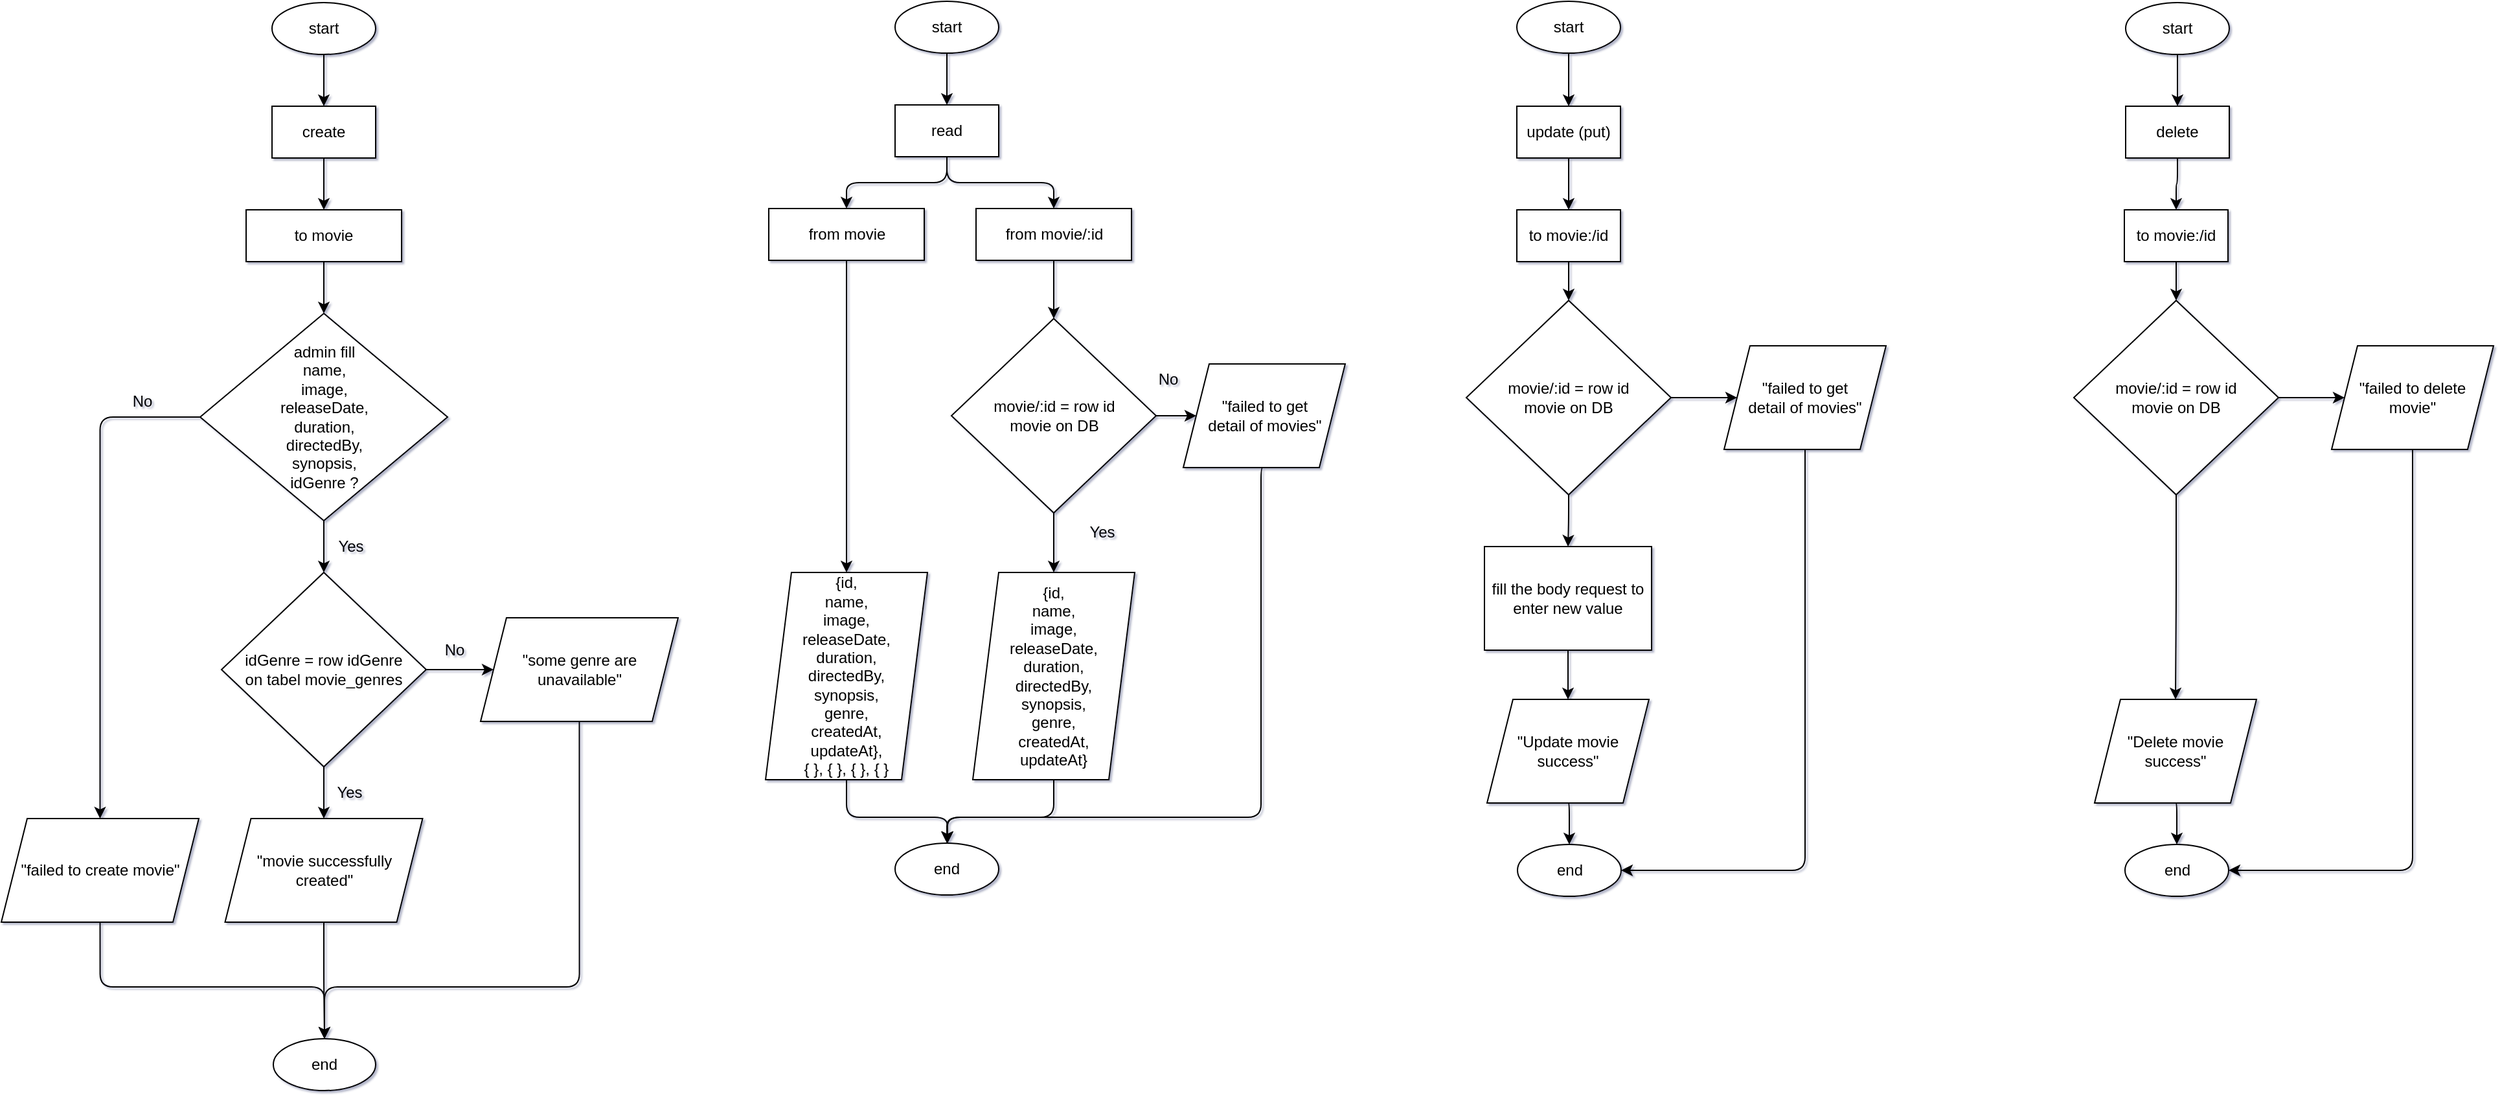 <mxfile version="14.2.7" type="github">
  <diagram id="C5RBs43oDa-KdzZeNtuy" name="Page-1">
    <mxGraphModel dx="1840" dy="745" grid="0" gridSize="10" guides="1" tooltips="1" connect="1" arrows="1" fold="1" page="1" pageScale="1" pageWidth="827" pageHeight="1169" math="0" shadow="1">
      <root>
        <mxCell id="WIyWlLk6GJQsqaUBKTNV-0" />
        <mxCell id="WIyWlLk6GJQsqaUBKTNV-1" parent="WIyWlLk6GJQsqaUBKTNV-0" />
        <mxCell id="1Lqu4vhv5BZ-MltqSv_L-24" style="edgeStyle=orthogonalEdgeStyle;orthogonalLoop=1;jettySize=auto;html=1;exitX=0.5;exitY=1;exitDx=0;exitDy=0;entryX=0.5;entryY=0;entryDx=0;entryDy=0;" edge="1" parent="WIyWlLk6GJQsqaUBKTNV-1" source="MoTgqKSm8f_fm_r_Ugwx-3" target="1Lqu4vhv5BZ-MltqSv_L-11">
          <mxGeometry relative="1" as="geometry" />
        </mxCell>
        <mxCell id="MoTgqKSm8f_fm_r_Ugwx-3" value="delete" style="whiteSpace=wrap;html=1;" parent="WIyWlLk6GJQsqaUBKTNV-1" vertex="1">
          <mxGeometry x="1670" y="120" width="80" height="40" as="geometry" />
        </mxCell>
        <mxCell id="MoTgqKSm8f_fm_r_Ugwx-129" style="edgeStyle=orthogonalEdgeStyle;orthogonalLoop=1;jettySize=auto;html=1;exitX=0.5;exitY=1;exitDx=0;exitDy=0;entryX=0.5;entryY=0;entryDx=0;entryDy=0;" parent="WIyWlLk6GJQsqaUBKTNV-1" source="MoTgqKSm8f_fm_r_Ugwx-4" target="MoTgqKSm8f_fm_r_Ugwx-125" edge="1">
          <mxGeometry relative="1" as="geometry" />
        </mxCell>
        <mxCell id="MoTgqKSm8f_fm_r_Ugwx-4" value="update (put)" style="whiteSpace=wrap;html=1;" parent="WIyWlLk6GJQsqaUBKTNV-1" vertex="1">
          <mxGeometry x="1200" y="120" width="80" height="40" as="geometry" />
        </mxCell>
        <mxCell id="MoTgqKSm8f_fm_r_Ugwx-130" style="edgeStyle=orthogonalEdgeStyle;orthogonalLoop=1;jettySize=auto;html=1;exitX=0.5;exitY=1;exitDx=0;exitDy=0;entryX=0.5;entryY=0;entryDx=0;entryDy=0;" parent="WIyWlLk6GJQsqaUBKTNV-1" source="MoTgqKSm8f_fm_r_Ugwx-7" target="MoTgqKSm8f_fm_r_Ugwx-4" edge="1">
          <mxGeometry relative="1" as="geometry" />
        </mxCell>
        <mxCell id="MoTgqKSm8f_fm_r_Ugwx-7" value="start" style="ellipse;whiteSpace=wrap;html=1;" parent="WIyWlLk6GJQsqaUBKTNV-1" vertex="1">
          <mxGeometry x="1200" y="39" width="80" height="40" as="geometry" />
        </mxCell>
        <mxCell id="1Lqu4vhv5BZ-MltqSv_L-23" style="edgeStyle=orthogonalEdgeStyle;orthogonalLoop=1;jettySize=auto;html=1;exitX=0.5;exitY=1;exitDx=0;exitDy=0;entryX=0.5;entryY=0;entryDx=0;entryDy=0;" edge="1" parent="WIyWlLk6GJQsqaUBKTNV-1" source="MoTgqKSm8f_fm_r_Ugwx-8" target="MoTgqKSm8f_fm_r_Ugwx-3">
          <mxGeometry relative="1" as="geometry" />
        </mxCell>
        <mxCell id="MoTgqKSm8f_fm_r_Ugwx-8" value="start" style="ellipse;whiteSpace=wrap;html=1;" parent="WIyWlLk6GJQsqaUBKTNV-1" vertex="1">
          <mxGeometry x="1670" y="40" width="80" height="40" as="geometry" />
        </mxCell>
        <mxCell id="MoTgqKSm8f_fm_r_Ugwx-38" value="" style="group;" parent="WIyWlLk6GJQsqaUBKTNV-1" vertex="1" connectable="0">
          <mxGeometry x="620" y="39" width="447.5" height="690" as="geometry" />
        </mxCell>
        <mxCell id="MoTgqKSm8f_fm_r_Ugwx-2" value="read" style="whiteSpace=wrap;html=1;" parent="MoTgqKSm8f_fm_r_Ugwx-38" vertex="1">
          <mxGeometry x="100" y="80" width="80" height="40" as="geometry" />
        </mxCell>
        <mxCell id="MoTgqKSm8f_fm_r_Ugwx-13" style="edgeStyle=orthogonalEdgeStyle;orthogonalLoop=1;jettySize=auto;html=1;exitX=0.5;exitY=1;exitDx=0;exitDy=0;" parent="MoTgqKSm8f_fm_r_Ugwx-38" source="MoTgqKSm8f_fm_r_Ugwx-6" target="MoTgqKSm8f_fm_r_Ugwx-2" edge="1">
          <mxGeometry relative="1" as="geometry" />
        </mxCell>
        <mxCell id="MoTgqKSm8f_fm_r_Ugwx-6" value="start" style="ellipse;whiteSpace=wrap;html=1;" parent="MoTgqKSm8f_fm_r_Ugwx-38" vertex="1">
          <mxGeometry x="100" width="80" height="40" as="geometry" />
        </mxCell>
        <mxCell id="MoTgqKSm8f_fm_r_Ugwx-12" value="{id,&lt;br&gt;name,&lt;br&gt;image,&lt;br&gt;releaseDate,&lt;br&gt;duration,&lt;br&gt;directedBy,&lt;br&gt;synopsis,&lt;br&gt;genre,&lt;br&gt;createdAt,&lt;br&gt;updateAt}" style="shape=parallelogram;perimeter=parallelogramPerimeter;whiteSpace=wrap;html=1;fixedSize=1;" parent="MoTgqKSm8f_fm_r_Ugwx-38" vertex="1">
          <mxGeometry x="160" y="441" width="125" height="160" as="geometry" />
        </mxCell>
        <mxCell id="MoTgqKSm8f_fm_r_Ugwx-15" value="from movie" style="whiteSpace=wrap;html=1;" parent="MoTgqKSm8f_fm_r_Ugwx-38" vertex="1">
          <mxGeometry x="2.5" y="160" width="120" height="40" as="geometry" />
        </mxCell>
        <mxCell id="MoTgqKSm8f_fm_r_Ugwx-19" style="edgeStyle=orthogonalEdgeStyle;orthogonalLoop=1;jettySize=auto;html=1;exitX=0.5;exitY=1;exitDx=0;exitDy=0;entryX=0.5;entryY=0;entryDx=0;entryDy=0;" parent="MoTgqKSm8f_fm_r_Ugwx-38" source="MoTgqKSm8f_fm_r_Ugwx-2" target="MoTgqKSm8f_fm_r_Ugwx-15" edge="1">
          <mxGeometry relative="1" as="geometry" />
        </mxCell>
        <mxCell id="MoTgqKSm8f_fm_r_Ugwx-16" value="from movie/:id" style="whiteSpace=wrap;html=1;" parent="MoTgqKSm8f_fm_r_Ugwx-38" vertex="1">
          <mxGeometry x="162.5" y="160" width="120" height="40" as="geometry" />
        </mxCell>
        <mxCell id="MoTgqKSm8f_fm_r_Ugwx-20" style="edgeStyle=orthogonalEdgeStyle;orthogonalLoop=1;jettySize=auto;html=1;exitX=0.5;exitY=1;exitDx=0;exitDy=0;entryX=0.5;entryY=0;entryDx=0;entryDy=0;" parent="MoTgqKSm8f_fm_r_Ugwx-38" source="MoTgqKSm8f_fm_r_Ugwx-2" target="MoTgqKSm8f_fm_r_Ugwx-16" edge="1">
          <mxGeometry relative="1" as="geometry" />
        </mxCell>
        <mxCell id="MoTgqKSm8f_fm_r_Ugwx-17" value="{id,&lt;br&gt;name,&lt;br&gt;image,&lt;br&gt;releaseDate,&lt;br&gt;duration,&lt;br&gt;directedBy,&lt;br&gt;synopsis,&lt;br&gt;genre,&lt;br&gt;createdAt,&lt;br&gt;updateAt},&lt;br&gt;{ }, { }, { }, { }" style="shape=parallelogram;perimeter=parallelogramPerimeter;whiteSpace=wrap;html=1;fixedSize=1;" parent="MoTgqKSm8f_fm_r_Ugwx-38" vertex="1">
          <mxGeometry y="441" width="125" height="160" as="geometry" />
        </mxCell>
        <mxCell id="MoTgqKSm8f_fm_r_Ugwx-34" style="edgeStyle=orthogonalEdgeStyle;orthogonalLoop=1;jettySize=auto;html=1;exitX=0.5;exitY=1;exitDx=0;exitDy=0;entryX=0.5;entryY=0;entryDx=0;entryDy=0;" parent="MoTgqKSm8f_fm_r_Ugwx-38" source="MoTgqKSm8f_fm_r_Ugwx-15" target="MoTgqKSm8f_fm_r_Ugwx-17" edge="1">
          <mxGeometry relative="1" as="geometry" />
        </mxCell>
        <mxCell id="MoTgqKSm8f_fm_r_Ugwx-23" value="end" style="ellipse;whiteSpace=wrap;html=1;" parent="MoTgqKSm8f_fm_r_Ugwx-38" vertex="1">
          <mxGeometry x="100" y="650" width="80" height="40" as="geometry" />
        </mxCell>
        <mxCell id="MoTgqKSm8f_fm_r_Ugwx-36" style="edgeStyle=orthogonalEdgeStyle;orthogonalLoop=1;jettySize=auto;html=1;exitX=0.5;exitY=1;exitDx=0;exitDy=0;" parent="MoTgqKSm8f_fm_r_Ugwx-38" source="MoTgqKSm8f_fm_r_Ugwx-12" target="MoTgqKSm8f_fm_r_Ugwx-23" edge="1">
          <mxGeometry relative="1" as="geometry">
            <Array as="points">
              <mxPoint x="222.5" y="630" />
              <mxPoint x="140.5" y="630" />
            </Array>
          </mxGeometry>
        </mxCell>
        <mxCell id="MoTgqKSm8f_fm_r_Ugwx-35" style="edgeStyle=orthogonalEdgeStyle;orthogonalLoop=1;jettySize=auto;html=1;exitX=0.5;exitY=1;exitDx=0;exitDy=0;" parent="MoTgqKSm8f_fm_r_Ugwx-38" source="MoTgqKSm8f_fm_r_Ugwx-17" target="MoTgqKSm8f_fm_r_Ugwx-23" edge="1">
          <mxGeometry relative="1" as="geometry">
            <Array as="points">
              <mxPoint x="62.5" y="630" />
              <mxPoint x="140.5" y="630" />
            </Array>
          </mxGeometry>
        </mxCell>
        <mxCell id="MoTgqKSm8f_fm_r_Ugwx-31" style="edgeStyle=orthogonalEdgeStyle;orthogonalLoop=1;jettySize=auto;html=1;exitX=0.5;exitY=1;exitDx=0;exitDy=0;entryX=0.5;entryY=0;entryDx=0;entryDy=0;" parent="MoTgqKSm8f_fm_r_Ugwx-38" source="MoTgqKSm8f_fm_r_Ugwx-26" target="MoTgqKSm8f_fm_r_Ugwx-12" edge="1">
          <mxGeometry relative="1" as="geometry" />
        </mxCell>
        <mxCell id="MoTgqKSm8f_fm_r_Ugwx-26" value="movie/:id = row id &lt;br&gt;movie on DB" style="rhombus;whiteSpace=wrap;html=1;" parent="MoTgqKSm8f_fm_r_Ugwx-38" vertex="1">
          <mxGeometry x="143.5" y="245" width="158" height="150" as="geometry" />
        </mxCell>
        <mxCell id="MoTgqKSm8f_fm_r_Ugwx-27" style="edgeStyle=orthogonalEdgeStyle;orthogonalLoop=1;jettySize=auto;html=1;exitX=0.5;exitY=1;exitDx=0;exitDy=0;" parent="MoTgqKSm8f_fm_r_Ugwx-38" source="MoTgqKSm8f_fm_r_Ugwx-16" target="MoTgqKSm8f_fm_r_Ugwx-26" edge="1">
          <mxGeometry relative="1" as="geometry" />
        </mxCell>
        <mxCell id="MoTgqKSm8f_fm_r_Ugwx-37" style="edgeStyle=orthogonalEdgeStyle;orthogonalLoop=1;jettySize=auto;html=1;exitX=0.5;exitY=1;exitDx=0;exitDy=0;entryX=0.5;entryY=0;entryDx=0;entryDy=0;" parent="MoTgqKSm8f_fm_r_Ugwx-38" source="MoTgqKSm8f_fm_r_Ugwx-30" target="MoTgqKSm8f_fm_r_Ugwx-23" edge="1">
          <mxGeometry relative="1" as="geometry">
            <Array as="points">
              <mxPoint x="382.5" y="360" />
              <mxPoint x="382.5" y="630" />
              <mxPoint x="140.5" y="630" />
            </Array>
          </mxGeometry>
        </mxCell>
        <mxCell id="MoTgqKSm8f_fm_r_Ugwx-30" value="&quot;failed to get&lt;br&gt;detail of movies&quot;" style="shape=parallelogram;perimeter=parallelogramPerimeter;whiteSpace=wrap;html=1;fixedSize=1;" parent="MoTgqKSm8f_fm_r_Ugwx-38" vertex="1">
          <mxGeometry x="322.5" y="280" width="125" height="80" as="geometry" />
        </mxCell>
        <mxCell id="MoTgqKSm8f_fm_r_Ugwx-33" style="edgeStyle=orthogonalEdgeStyle;orthogonalLoop=1;jettySize=auto;html=1;exitX=1;exitY=0.5;exitDx=0;exitDy=0;entryX=0;entryY=0.5;entryDx=0;entryDy=0;" parent="MoTgqKSm8f_fm_r_Ugwx-38" source="MoTgqKSm8f_fm_r_Ugwx-26" target="MoTgqKSm8f_fm_r_Ugwx-30" edge="1">
          <mxGeometry relative="1" as="geometry" />
        </mxCell>
        <mxCell id="MoTgqKSm8f_fm_r_Ugwx-121" value="Yes" style="text;html=1;strokeColor=none;fillColor=none;align=center;verticalAlign=middle;whiteSpace=wrap;" parent="MoTgqKSm8f_fm_r_Ugwx-38" vertex="1">
          <mxGeometry x="240" y="400" width="40" height="20" as="geometry" />
        </mxCell>
        <mxCell id="MoTgqKSm8f_fm_r_Ugwx-122" value="No" style="text;html=1;strokeColor=none;fillColor=none;align=center;verticalAlign=middle;whiteSpace=wrap;" parent="MoTgqKSm8f_fm_r_Ugwx-38" vertex="1">
          <mxGeometry x="291" y="282" width="40" height="20" as="geometry" />
        </mxCell>
        <mxCell id="MoTgqKSm8f_fm_r_Ugwx-123" value="" style="group;" parent="WIyWlLk6GJQsqaUBKTNV-1" vertex="1" connectable="0">
          <mxGeometry x="30" y="40" width="522.5" height="840" as="geometry" />
        </mxCell>
        <mxCell id="MoTgqKSm8f_fm_r_Ugwx-0" value="start" style="ellipse;whiteSpace=wrap;html=1;" parent="MoTgqKSm8f_fm_r_Ugwx-123" vertex="1">
          <mxGeometry x="209" width="80" height="40" as="geometry" />
        </mxCell>
        <mxCell id="MoTgqKSm8f_fm_r_Ugwx-1" value="create" style="whiteSpace=wrap;html=1;" parent="MoTgqKSm8f_fm_r_Ugwx-123" vertex="1">
          <mxGeometry x="209" y="80" width="80" height="40" as="geometry" />
        </mxCell>
        <mxCell id="MoTgqKSm8f_fm_r_Ugwx-10" style="edgeStyle=orthogonalEdgeStyle;orthogonalLoop=1;jettySize=auto;html=1;exitX=0.5;exitY=1;exitDx=0;exitDy=0;entryX=0.5;entryY=0;entryDx=0;entryDy=0;" parent="MoTgqKSm8f_fm_r_Ugwx-123" source="MoTgqKSm8f_fm_r_Ugwx-0" target="MoTgqKSm8f_fm_r_Ugwx-1" edge="1">
          <mxGeometry relative="1" as="geometry" />
        </mxCell>
        <mxCell id="MoTgqKSm8f_fm_r_Ugwx-59" value="to movie" style="whiteSpace=wrap;html=1;" parent="MoTgqKSm8f_fm_r_Ugwx-123" vertex="1">
          <mxGeometry x="189" y="160" width="120" height="40" as="geometry" />
        </mxCell>
        <mxCell id="MoTgqKSm8f_fm_r_Ugwx-60" style="edgeStyle=orthogonalEdgeStyle;orthogonalLoop=1;jettySize=auto;html=1;exitX=0.5;exitY=1;exitDx=0;exitDy=0;entryX=0.5;entryY=0;entryDx=0;entryDy=0;" parent="MoTgqKSm8f_fm_r_Ugwx-123" source="MoTgqKSm8f_fm_r_Ugwx-1" target="MoTgqKSm8f_fm_r_Ugwx-59" edge="1">
          <mxGeometry relative="1" as="geometry" />
        </mxCell>
        <mxCell id="MoTgqKSm8f_fm_r_Ugwx-62" value="idGenre = row idGenre&lt;br&gt;on tabel movie_genres" style="rhombus;whiteSpace=wrap;html=1;" parent="MoTgqKSm8f_fm_r_Ugwx-123" vertex="1">
          <mxGeometry x="170" y="440" width="158" height="150" as="geometry" />
        </mxCell>
        <mxCell id="MoTgqKSm8f_fm_r_Ugwx-63" value="&quot;movie successfully created&quot;" style="shape=parallelogram;perimeter=parallelogramPerimeter;whiteSpace=wrap;html=1;fixedSize=1;" parent="MoTgqKSm8f_fm_r_Ugwx-123" vertex="1">
          <mxGeometry x="172.75" y="630" width="152.5" height="80" as="geometry" />
        </mxCell>
        <mxCell id="MoTgqKSm8f_fm_r_Ugwx-89" style="edgeStyle=orthogonalEdgeStyle;orthogonalLoop=1;jettySize=auto;html=1;exitX=0.5;exitY=1;exitDx=0;exitDy=0;entryX=0.5;entryY=0;entryDx=0;entryDy=0;" parent="MoTgqKSm8f_fm_r_Ugwx-123" source="MoTgqKSm8f_fm_r_Ugwx-62" target="MoTgqKSm8f_fm_r_Ugwx-63" edge="1">
          <mxGeometry relative="1" as="geometry" />
        </mxCell>
        <mxCell id="MoTgqKSm8f_fm_r_Ugwx-87" value="end" style="ellipse;whiteSpace=wrap;html=1;" parent="MoTgqKSm8f_fm_r_Ugwx-123" vertex="1">
          <mxGeometry x="210" y="800" width="79" height="40" as="geometry" />
        </mxCell>
        <mxCell id="MoTgqKSm8f_fm_r_Ugwx-110" style="edgeStyle=orthogonalEdgeStyle;orthogonalLoop=1;jettySize=auto;html=1;exitX=0.5;exitY=1;exitDx=0;exitDy=0;" parent="MoTgqKSm8f_fm_r_Ugwx-123" source="MoTgqKSm8f_fm_r_Ugwx-63" target="MoTgqKSm8f_fm_r_Ugwx-87" edge="1">
          <mxGeometry relative="1" as="geometry" />
        </mxCell>
        <mxCell id="MoTgqKSm8f_fm_r_Ugwx-96" style="edgeStyle=orthogonalEdgeStyle;orthogonalLoop=1;jettySize=auto;html=1;exitX=0.5;exitY=1;exitDx=0;exitDy=0;entryX=0.5;entryY=0;entryDx=0;entryDy=0;" parent="MoTgqKSm8f_fm_r_Ugwx-123" source="MoTgqKSm8f_fm_r_Ugwx-92" target="MoTgqKSm8f_fm_r_Ugwx-62" edge="1">
          <mxGeometry relative="1" as="geometry" />
        </mxCell>
        <mxCell id="MoTgqKSm8f_fm_r_Ugwx-92" value="&lt;span&gt;admin fill&lt;br&gt;name,&lt;/span&gt;&lt;br&gt;&lt;span&gt;image,&lt;/span&gt;&lt;br&gt;&lt;span&gt;releaseDate,&lt;/span&gt;&lt;br&gt;&lt;span&gt;duration,&lt;/span&gt;&lt;br&gt;&lt;span&gt;directedBy,&lt;/span&gt;&lt;br&gt;&lt;span&gt;synopsis,&lt;/span&gt;&lt;br&gt;&lt;span&gt;idGenre ?&lt;/span&gt;" style="rhombus;whiteSpace=wrap;html=1;" parent="MoTgqKSm8f_fm_r_Ugwx-123" vertex="1">
          <mxGeometry x="153.5" y="240" width="191" height="160" as="geometry" />
        </mxCell>
        <mxCell id="MoTgqKSm8f_fm_r_Ugwx-93" style="edgeStyle=orthogonalEdgeStyle;orthogonalLoop=1;jettySize=auto;html=1;exitX=0.5;exitY=1;exitDx=0;exitDy=0;entryX=0.5;entryY=0;entryDx=0;entryDy=0;" parent="MoTgqKSm8f_fm_r_Ugwx-123" source="MoTgqKSm8f_fm_r_Ugwx-59" target="MoTgqKSm8f_fm_r_Ugwx-92" edge="1">
          <mxGeometry relative="1" as="geometry" />
        </mxCell>
        <mxCell id="MoTgqKSm8f_fm_r_Ugwx-112" style="edgeStyle=orthogonalEdgeStyle;orthogonalLoop=1;jettySize=auto;html=1;exitX=0.5;exitY=1;exitDx=0;exitDy=0;entryX=0.5;entryY=0;entryDx=0;entryDy=0;" parent="MoTgqKSm8f_fm_r_Ugwx-123" source="MoTgqKSm8f_fm_r_Ugwx-97" target="MoTgqKSm8f_fm_r_Ugwx-87" edge="1">
          <mxGeometry relative="1" as="geometry">
            <Array as="points">
              <mxPoint x="76" y="760" />
              <mxPoint x="249" y="760" />
            </Array>
          </mxGeometry>
        </mxCell>
        <mxCell id="MoTgqKSm8f_fm_r_Ugwx-97" value="&quot;failed to create movie&quot;" style="shape=parallelogram;perimeter=parallelogramPerimeter;whiteSpace=wrap;html=1;fixedSize=1;" parent="MoTgqKSm8f_fm_r_Ugwx-123" vertex="1">
          <mxGeometry y="630" width="152.5" height="80" as="geometry" />
        </mxCell>
        <mxCell id="MoTgqKSm8f_fm_r_Ugwx-99" style="edgeStyle=orthogonalEdgeStyle;orthogonalLoop=1;jettySize=auto;html=1;exitX=0;exitY=0.5;exitDx=0;exitDy=0;" parent="MoTgqKSm8f_fm_r_Ugwx-123" source="MoTgqKSm8f_fm_r_Ugwx-92" target="MoTgqKSm8f_fm_r_Ugwx-97" edge="1">
          <mxGeometry relative="1" as="geometry" />
        </mxCell>
        <mxCell id="MoTgqKSm8f_fm_r_Ugwx-111" style="edgeStyle=orthogonalEdgeStyle;orthogonalLoop=1;jettySize=auto;html=1;exitX=0.5;exitY=1;exitDx=0;exitDy=0;entryX=0.5;entryY=0;entryDx=0;entryDy=0;" parent="MoTgqKSm8f_fm_r_Ugwx-123" source="MoTgqKSm8f_fm_r_Ugwx-98" target="MoTgqKSm8f_fm_r_Ugwx-87" edge="1">
          <mxGeometry relative="1" as="geometry">
            <Array as="points">
              <mxPoint x="446" y="760" />
              <mxPoint x="249" y="760" />
            </Array>
          </mxGeometry>
        </mxCell>
        <mxCell id="MoTgqKSm8f_fm_r_Ugwx-98" value="&quot;some genre are unavailable&quot;" style="shape=parallelogram;perimeter=parallelogramPerimeter;whiteSpace=wrap;html=1;fixedSize=1;" parent="MoTgqKSm8f_fm_r_Ugwx-123" vertex="1">
          <mxGeometry x="370" y="475" width="152.5" height="80" as="geometry" />
        </mxCell>
        <mxCell id="MoTgqKSm8f_fm_r_Ugwx-105" style="edgeStyle=orthogonalEdgeStyle;orthogonalLoop=1;jettySize=auto;html=1;exitX=1;exitY=0.5;exitDx=0;exitDy=0;entryX=0;entryY=0.5;entryDx=0;entryDy=0;" parent="MoTgqKSm8f_fm_r_Ugwx-123" source="MoTgqKSm8f_fm_r_Ugwx-62" target="MoTgqKSm8f_fm_r_Ugwx-98" edge="1">
          <mxGeometry relative="1" as="geometry" />
        </mxCell>
        <mxCell id="MoTgqKSm8f_fm_r_Ugwx-113" value="Yes" style="text;html=1;strokeColor=none;fillColor=none;align=center;verticalAlign=middle;whiteSpace=wrap;" parent="MoTgqKSm8f_fm_r_Ugwx-123" vertex="1">
          <mxGeometry x="250" y="410" width="40" height="20" as="geometry" />
        </mxCell>
        <mxCell id="MoTgqKSm8f_fm_r_Ugwx-115" value="Yes" style="text;html=1;strokeColor=none;fillColor=none;align=center;verticalAlign=middle;whiteSpace=wrap;" parent="MoTgqKSm8f_fm_r_Ugwx-123" vertex="1">
          <mxGeometry x="249" y="600" width="40" height="20" as="geometry" />
        </mxCell>
        <mxCell id="MoTgqKSm8f_fm_r_Ugwx-116" value="No" style="text;html=1;strokeColor=none;fillColor=none;align=center;verticalAlign=middle;whiteSpace=wrap;" parent="MoTgqKSm8f_fm_r_Ugwx-123" vertex="1">
          <mxGeometry x="89" y="298" width="40" height="20" as="geometry" />
        </mxCell>
        <mxCell id="MoTgqKSm8f_fm_r_Ugwx-117" value="No" style="text;html=1;strokeColor=none;fillColor=none;align=center;verticalAlign=middle;whiteSpace=wrap;" parent="MoTgqKSm8f_fm_r_Ugwx-123" vertex="1">
          <mxGeometry x="330" y="490" width="40" height="20" as="geometry" />
        </mxCell>
        <mxCell id="1Lqu4vhv5BZ-MltqSv_L-2" style="edgeStyle=orthogonalEdgeStyle;orthogonalLoop=1;jettySize=auto;html=1;exitX=0.5;exitY=1;exitDx=0;exitDy=0;entryX=0.5;entryY=0;entryDx=0;entryDy=0;" edge="1" parent="WIyWlLk6GJQsqaUBKTNV-1" source="MoTgqKSm8f_fm_r_Ugwx-125" target="1Lqu4vhv5BZ-MltqSv_L-0">
          <mxGeometry relative="1" as="geometry" />
        </mxCell>
        <mxCell id="MoTgqKSm8f_fm_r_Ugwx-125" value="to movie:/id" style="whiteSpace=wrap;html=1;" parent="WIyWlLk6GJQsqaUBKTNV-1" vertex="1">
          <mxGeometry x="1200" y="200" width="80" height="40" as="geometry" />
        </mxCell>
        <mxCell id="1Lqu4vhv5BZ-MltqSv_L-6" style="edgeStyle=orthogonalEdgeStyle;orthogonalLoop=1;jettySize=auto;html=1;exitX=0.5;exitY=1;exitDx=0;exitDy=0;" edge="1" parent="WIyWlLk6GJQsqaUBKTNV-1" source="MoTgqKSm8f_fm_r_Ugwx-133" target="MoTgqKSm8f_fm_r_Ugwx-141">
          <mxGeometry relative="1" as="geometry" />
        </mxCell>
        <mxCell id="MoTgqKSm8f_fm_r_Ugwx-133" value="fill the body request to enter new value" style="whiteSpace=wrap;html=1;" parent="WIyWlLk6GJQsqaUBKTNV-1" vertex="1">
          <mxGeometry x="1175" y="460" width="129" height="80" as="geometry" />
        </mxCell>
        <mxCell id="MoTgqKSm8f_fm_r_Ugwx-139" value="end" style="ellipse;whiteSpace=wrap;html=1;" parent="WIyWlLk6GJQsqaUBKTNV-1" vertex="1">
          <mxGeometry x="1200.5" y="690" width="80" height="40" as="geometry" />
        </mxCell>
        <mxCell id="1Lqu4vhv5BZ-MltqSv_L-8" style="edgeStyle=orthogonalEdgeStyle;orthogonalLoop=1;jettySize=auto;html=1;exitX=0.5;exitY=1;exitDx=0;exitDy=0;entryX=0.5;entryY=0;entryDx=0;entryDy=0;" edge="1" parent="WIyWlLk6GJQsqaUBKTNV-1" source="MoTgqKSm8f_fm_r_Ugwx-141" target="MoTgqKSm8f_fm_r_Ugwx-139">
          <mxGeometry relative="1" as="geometry" />
        </mxCell>
        <mxCell id="MoTgqKSm8f_fm_r_Ugwx-141" value="&quot;Update movie success&quot;" style="shape=parallelogram;perimeter=parallelogramPerimeter;whiteSpace=wrap;html=1;fixedSize=1;" parent="WIyWlLk6GJQsqaUBKTNV-1" vertex="1">
          <mxGeometry x="1177" y="578" width="125" height="80" as="geometry" />
        </mxCell>
        <mxCell id="1Lqu4vhv5BZ-MltqSv_L-3" style="edgeStyle=orthogonalEdgeStyle;orthogonalLoop=1;jettySize=auto;html=1;exitX=1;exitY=0.5;exitDx=0;exitDy=0;entryX=0;entryY=0.5;entryDx=0;entryDy=0;" edge="1" parent="WIyWlLk6GJQsqaUBKTNV-1" source="1Lqu4vhv5BZ-MltqSv_L-0" target="1Lqu4vhv5BZ-MltqSv_L-1">
          <mxGeometry relative="1" as="geometry" />
        </mxCell>
        <mxCell id="1Lqu4vhv5BZ-MltqSv_L-4" style="edgeStyle=orthogonalEdgeStyle;orthogonalLoop=1;jettySize=auto;html=1;exitX=0.5;exitY=1;exitDx=0;exitDy=0;entryX=0.5;entryY=0;entryDx=0;entryDy=0;" edge="1" parent="WIyWlLk6GJQsqaUBKTNV-1" source="1Lqu4vhv5BZ-MltqSv_L-0" target="MoTgqKSm8f_fm_r_Ugwx-133">
          <mxGeometry relative="1" as="geometry" />
        </mxCell>
        <mxCell id="1Lqu4vhv5BZ-MltqSv_L-0" value="movie/:id = row id &lt;br&gt;movie on DB" style="rhombus;whiteSpace=wrap;html=1;" vertex="1" parent="WIyWlLk6GJQsqaUBKTNV-1">
          <mxGeometry x="1161" y="270" width="158" height="150" as="geometry" />
        </mxCell>
        <mxCell id="1Lqu4vhv5BZ-MltqSv_L-9" style="edgeStyle=orthogonalEdgeStyle;orthogonalLoop=1;jettySize=auto;html=1;exitX=0.5;exitY=1;exitDx=0;exitDy=0;entryX=1;entryY=0.5;entryDx=0;entryDy=0;" edge="1" parent="WIyWlLk6GJQsqaUBKTNV-1" source="1Lqu4vhv5BZ-MltqSv_L-1" target="MoTgqKSm8f_fm_r_Ugwx-139">
          <mxGeometry relative="1" as="geometry" />
        </mxCell>
        <mxCell id="1Lqu4vhv5BZ-MltqSv_L-1" value="&quot;failed to get&lt;br&gt;detail of movies&quot;" style="shape=parallelogram;perimeter=parallelogramPerimeter;whiteSpace=wrap;html=1;fixedSize=1;" vertex="1" parent="WIyWlLk6GJQsqaUBKTNV-1">
          <mxGeometry x="1360" y="305" width="125" height="80" as="geometry" />
        </mxCell>
        <mxCell id="1Lqu4vhv5BZ-MltqSv_L-10" style="edgeStyle=orthogonalEdgeStyle;orthogonalLoop=1;jettySize=auto;html=1;exitX=0.5;exitY=1;exitDx=0;exitDy=0;entryX=0.5;entryY=0;entryDx=0;entryDy=0;" edge="1" parent="WIyWlLk6GJQsqaUBKTNV-1" source="1Lqu4vhv5BZ-MltqSv_L-11" target="1Lqu4vhv5BZ-MltqSv_L-19">
          <mxGeometry relative="1" as="geometry" />
        </mxCell>
        <mxCell id="1Lqu4vhv5BZ-MltqSv_L-11" value="to movie:/id" style="whiteSpace=wrap;html=1;" vertex="1" parent="WIyWlLk6GJQsqaUBKTNV-1">
          <mxGeometry x="1669" y="200" width="80" height="40" as="geometry" />
        </mxCell>
        <mxCell id="1Lqu4vhv5BZ-MltqSv_L-14" value="end" style="ellipse;whiteSpace=wrap;html=1;" vertex="1" parent="WIyWlLk6GJQsqaUBKTNV-1">
          <mxGeometry x="1669.5" y="690" width="80" height="40" as="geometry" />
        </mxCell>
        <mxCell id="1Lqu4vhv5BZ-MltqSv_L-15" style="edgeStyle=orthogonalEdgeStyle;orthogonalLoop=1;jettySize=auto;html=1;exitX=0.5;exitY=1;exitDx=0;exitDy=0;entryX=0.5;entryY=0;entryDx=0;entryDy=0;" edge="1" parent="WIyWlLk6GJQsqaUBKTNV-1" source="1Lqu4vhv5BZ-MltqSv_L-16" target="1Lqu4vhv5BZ-MltqSv_L-14">
          <mxGeometry relative="1" as="geometry" />
        </mxCell>
        <mxCell id="1Lqu4vhv5BZ-MltqSv_L-16" value="&quot;Delete movie success&quot;" style="shape=parallelogram;perimeter=parallelogramPerimeter;whiteSpace=wrap;html=1;fixedSize=1;" vertex="1" parent="WIyWlLk6GJQsqaUBKTNV-1">
          <mxGeometry x="1646" y="578" width="125" height="80" as="geometry" />
        </mxCell>
        <mxCell id="1Lqu4vhv5BZ-MltqSv_L-17" style="edgeStyle=orthogonalEdgeStyle;orthogonalLoop=1;jettySize=auto;html=1;exitX=1;exitY=0.5;exitDx=0;exitDy=0;entryX=0;entryY=0.5;entryDx=0;entryDy=0;" edge="1" parent="WIyWlLk6GJQsqaUBKTNV-1" source="1Lqu4vhv5BZ-MltqSv_L-19" target="1Lqu4vhv5BZ-MltqSv_L-21">
          <mxGeometry relative="1" as="geometry" />
        </mxCell>
        <mxCell id="1Lqu4vhv5BZ-MltqSv_L-22" style="edgeStyle=orthogonalEdgeStyle;orthogonalLoop=1;jettySize=auto;html=1;exitX=0.5;exitY=1;exitDx=0;exitDy=0;" edge="1" parent="WIyWlLk6GJQsqaUBKTNV-1" source="1Lqu4vhv5BZ-MltqSv_L-19" target="1Lqu4vhv5BZ-MltqSv_L-16">
          <mxGeometry relative="1" as="geometry" />
        </mxCell>
        <mxCell id="1Lqu4vhv5BZ-MltqSv_L-19" value="movie/:id = row id &lt;br&gt;movie on DB" style="rhombus;whiteSpace=wrap;html=1;" vertex="1" parent="WIyWlLk6GJQsqaUBKTNV-1">
          <mxGeometry x="1630" y="270" width="158" height="150" as="geometry" />
        </mxCell>
        <mxCell id="1Lqu4vhv5BZ-MltqSv_L-20" style="edgeStyle=orthogonalEdgeStyle;orthogonalLoop=1;jettySize=auto;html=1;exitX=0.5;exitY=1;exitDx=0;exitDy=0;entryX=1;entryY=0.5;entryDx=0;entryDy=0;" edge="1" parent="WIyWlLk6GJQsqaUBKTNV-1" source="1Lqu4vhv5BZ-MltqSv_L-21" target="1Lqu4vhv5BZ-MltqSv_L-14">
          <mxGeometry relative="1" as="geometry" />
        </mxCell>
        <mxCell id="1Lqu4vhv5BZ-MltqSv_L-21" value="&quot;failed to delete&lt;br&gt;movie&quot;" style="shape=parallelogram;perimeter=parallelogramPerimeter;whiteSpace=wrap;html=1;fixedSize=1;" vertex="1" parent="WIyWlLk6GJQsqaUBKTNV-1">
          <mxGeometry x="1829" y="305" width="125" height="80" as="geometry" />
        </mxCell>
      </root>
    </mxGraphModel>
  </diagram>
</mxfile>
